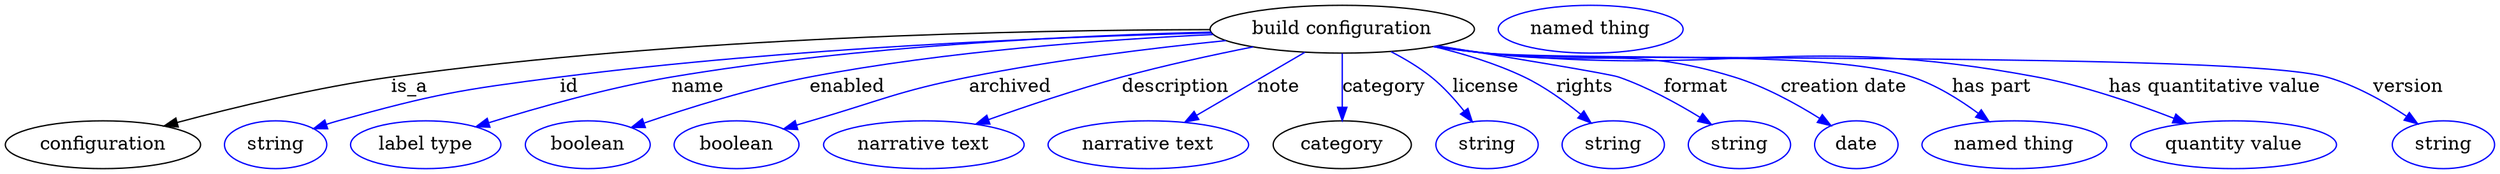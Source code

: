 digraph {
	graph [bb="0,0,1869.8,123"];
	node [label="\N"];
	"build configuration"	 [height=0.5,
		label="build configuration",
		pos="1003.4,105",
		width=2.7623];
	configuration	 [height=0.5,
		pos="73.443,18",
		width=2.0401];
	"build configuration" -> configuration	 [label=is_a,
		lp="303.44,61.5",
		pos="e,121.01,31.862 904.86,102.24 737.63,97.195 405.26,85.453 289.44,69 234.94,61.257 174,46.272 130.78,34.54"];
	id	 [color=blue,
		height=0.5,
		label=string,
		pos="203.44,18",
		width=1.0652];
	"build configuration" -> id	 [color=blue,
		label=id,
		lp="423.44,61.5",
		pos="e,232.26,29.919 904.39,103 787.38,99.696 587.06,91.088 416.44,69 341.84,59.342 322.71,56.86 250.44,36 247.65,35.194 244.79,34.293 \
241.92,33.335",
		style=solid];
	name	 [color=blue,
		height=0.5,
		label="label type",
		pos="316.44,18",
		width=1.5707];
	"build configuration" -> name	 [color=blue,
		label=name,
		lp="520.44,61.5",
		pos="e,355.41,31.24 907.18,100.4 783.56,94.085 575.99,82.039 500.44,69 453.86,60.96 402.09,46.054 365.36,34.425",
		style=solid];
	enabled	 [color=blue,
		height=0.5,
		label=boolean,
		pos="437.44,18",
		width=1.2999];
	"build configuration" -> enabled	 [color=blue,
		label=enabled,
		lp="632.94,61.5",
		pos="e,471.13,30.62 905.53,101.6 824.29,97.482 706.05,88.486 604.44,69 561.49,60.763 513.92,45.615 480.57,33.959",
		style=solid];
	archived	 [color=blue,
		height=0.5,
		label=boolean,
		pos="549.44,18",
		width=1.2999];
	"build configuration" -> archived	 [color=blue,
		label=archived,
		lp="756.94,61.5",
		pos="e,585.22,29.751 914.97,96.73 860.09,90.813 788.3,81.649 725.44,69 671.22,58.088 658.45,51.8 605.44,36 602.06,34.992 598.57,33.929 \
595.07,32.843",
		style=solid];
	description	 [color=blue,
		height=0.5,
		label="narrative text",
		pos="689.44,18",
		width=2.0943];
	"build configuration" -> description	 [color=blue,
		label=description,
		lp="877.44,61.5",
		pos="e,729.27,33.293 933.92,91.982 903.75,85.828 868.14,77.881 836.44,69 803.52,59.777 767.22,47.206 738.92,36.853",
		style=solid];
	note	 [color=blue,
		height=0.5,
		label="narrative text",
		pos="858.44,18",
		width=2.0943];
	"build configuration" -> note	 [color=blue,
		label=note,
		lp="956.44,61.5",
		pos="e,886.4,34.775 974.45,87.603 951.63,73.913 919.69,54.747 895.1,39.993",
		style=solid];
	category	 [height=0.5,
		pos="1003.4,18",
		width=1.4443];
	"build configuration" -> category	 [color=blue,
		label=category,
		lp="1035.4,61.5",
		pos="e,1003.4,36.003 1003.4,86.974 1003.4,75.192 1003.4,59.561 1003.4,46.158",
		style=solid];
	license	 [color=blue,
		height=0.5,
		label=string,
		pos="1111.4,18",
		width=1.0652];
	"build configuration" -> license	 [color=blue,
		label=license,
		lp="1110.9,61.5",
		pos="e,1100.4,35.6 1041.9,88.206 1052.1,82.848 1062.6,76.368 1071.4,69 1080,61.855 1087.9,52.609 1094.4,43.956",
		style=solid];
	rights	 [color=blue,
		height=0.5,
		label=string,
		pos="1206.4,18",
		width=1.0652];
	"build configuration" -> rights	 [color=blue,
		label=rights,
		lp="1185.9,61.5",
		pos="e,1189.5,34.17 1074,92.174 1096,86.694 1119.8,79.155 1140.4,69 1155.3,61.673 1170.1,50.691 1181.9,40.792",
		style=solid];
	format	 [color=blue,
		height=0.5,
		label=string,
		pos="1301.4,18",
		width=1.0652];
	"build configuration" -> format	 [color=blue,
		label=format,
		lp="1267.9,61.5",
		pos="e,1279.9,33.029 1076.3,92.682 1135,82.726 1208.2,70.176 1211.4,69 1232.4,61.499 1254.2,49.295 1271.1,38.705",
		style=solid];
	"creation date"	 [color=blue,
		height=0.5,
		label=date,
		pos="1389.4,18",
		width=0.86659];
	"build configuration" -> "creation date"	 [color=blue,
		label="creation date",
		lp="1379.4,61.5",
		pos="e,1369.5,32.09 1074.8,92.403 1087,90.45 1099.6,88.565 1111.4,87 1193.3,76.203 1217.5,93.358 1296.4,69 1319.4,61.926 1343,48.842 \
1360.8,37.699",
		style=solid];
	"has part"	 [color=blue,
		height=0.5,
		label="named thing",
		pos="1508.4,18",
		width=1.9318];
	"build configuration" -> "has part"	 [color=blue,
		label="has part",
		lp="1491.4,61.5",
		pos="e,1488.8,35.315 1073.6,92.171 1086.2,90.197 1099.2,88.365 1111.4,87 1182.2,79.134 1363.8,91.445 1431.4,69 1449.2,63.1 1466.8,51.972 \
1480.7,41.613",
		style=solid];
	"has quantitative value"	 [color=blue,
		height=0.5,
		label="quantity value",
		pos="1673.4,18",
		width=2.1484];
	"build configuration" -> "has quantitative value"	 [color=blue,
		label="has quantitative value",
		lp="1660.4,61.5",
		pos="e,1636.8,33.933 1073,92.131 1085.7,90.135 1099,88.306 1111.4,87 1294.6,67.826 1344.5,103.36 1525.4,69 1560.6,62.327 1598.7,49.034 \
1627.5,37.693",
		style=solid];
	version	 [color=blue,
		height=0.5,
		label=string,
		pos="1831.4,18",
		width=1.0652];
	"build configuration" -> version	 [color=blue,
		label=version,
		lp="1802.9,61.5",
		pos="e,1811.7,33.511 1072.7,92.021 1085.5,90.023 1098.9,88.222 1111.4,87 1181.5,80.2 1676.8,88.399 1744.4,69 1765.6,62.932 1787,50.524 \
1803.2,39.467",
		style=solid];
	"named thing_category"	 [color=blue,
		height=0.5,
		label="named thing",
		pos="1190.4,105",
		width=1.9318];
}
